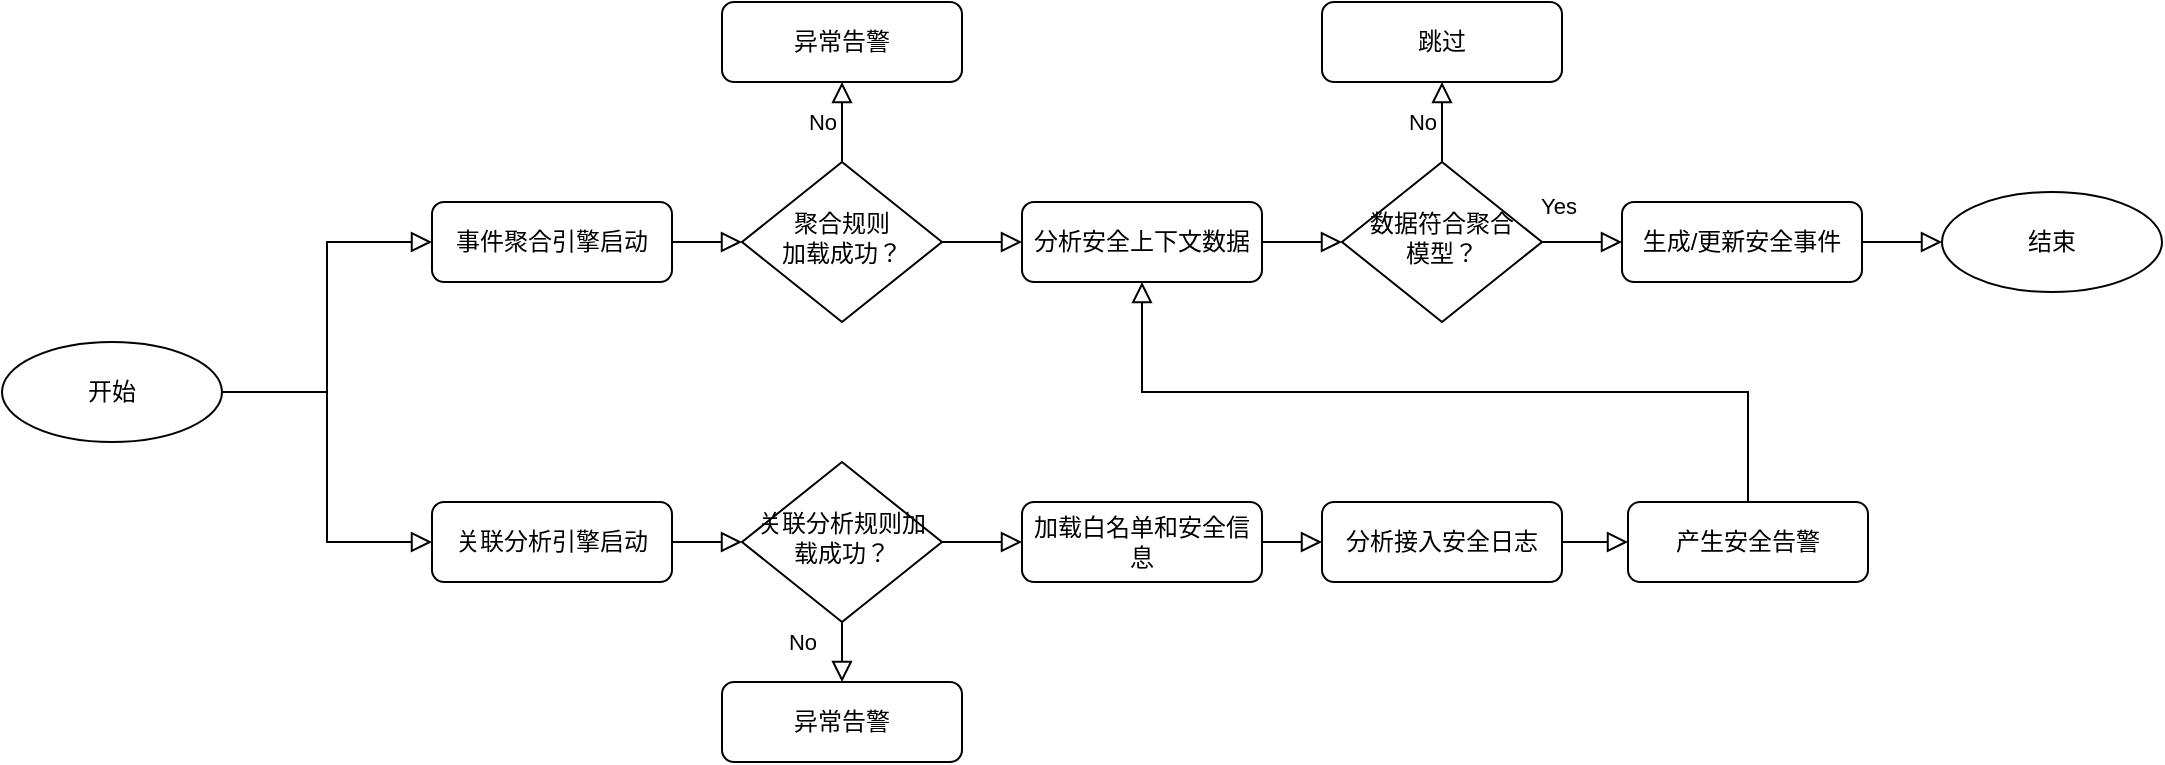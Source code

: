 <mxfile version="17.1.3" type="github">
  <diagram id="C5RBs43oDa-KdzZeNtuy" name="Page-1">
    <mxGraphModel dx="1521" dy="1041" grid="0" gridSize="10" guides="1" tooltips="1" connect="1" arrows="1" fold="1" page="0" pageScale="1" pageWidth="827" pageHeight="1169" math="0" shadow="0">
      <root>
        <mxCell id="WIyWlLk6GJQsqaUBKTNV-0" />
        <mxCell id="WIyWlLk6GJQsqaUBKTNV-1" parent="WIyWlLk6GJQsqaUBKTNV-0" />
        <mxCell id="uLH09OAnESGkZYjh2r8T-12" value="" style="edgeStyle=orthogonalEdgeStyle;rounded=0;orthogonalLoop=1;jettySize=auto;html=1;endArrow=block;endFill=0;labelBackgroundColor=none;endSize=8;strokeWidth=1;shadow=0;" edge="1" parent="WIyWlLk6GJQsqaUBKTNV-1" source="uLH09OAnESGkZYjh2r8T-0" target="uLH09OAnESGkZYjh2r8T-7">
          <mxGeometry relative="1" as="geometry" />
        </mxCell>
        <mxCell id="uLH09OAnESGkZYjh2r8T-0" value="事件聚合引擎启动" style="rounded=1;whiteSpace=wrap;html=1;fontSize=12;glass=0;strokeWidth=1;shadow=0;" vertex="1" parent="WIyWlLk6GJQsqaUBKTNV-1">
          <mxGeometry x="185" y="10" width="120" height="40" as="geometry" />
        </mxCell>
        <mxCell id="uLH09OAnESGkZYjh2r8T-31" value="" style="edgeStyle=orthogonalEdgeStyle;shape=connector;rounded=0;orthogonalLoop=1;jettySize=auto;html=1;shadow=0;labelBackgroundColor=none;fontFamily=Helvetica;fontSize=11;fontColor=default;endArrow=block;endFill=0;endSize=8;strokeColor=default;strokeWidth=1;entryX=0;entryY=0.5;entryDx=0;entryDy=0;" edge="1" parent="WIyWlLk6GJQsqaUBKTNV-1" source="uLH09OAnESGkZYjh2r8T-5" target="uLH09OAnESGkZYjh2r8T-0">
          <mxGeometry relative="1" as="geometry" />
        </mxCell>
        <mxCell id="uLH09OAnESGkZYjh2r8T-5" value="开始" style="ellipse;whiteSpace=wrap;html=1;" vertex="1" parent="WIyWlLk6GJQsqaUBKTNV-1">
          <mxGeometry x="-30" y="80" width="110" height="50" as="geometry" />
        </mxCell>
        <mxCell id="uLH09OAnESGkZYjh2r8T-47" value="" style="edgeStyle=orthogonalEdgeStyle;shape=connector;rounded=0;orthogonalLoop=1;jettySize=auto;html=1;shadow=0;labelBackgroundColor=none;fontFamily=Helvetica;fontSize=11;fontColor=default;endArrow=block;endFill=0;endSize=8;strokeColor=default;strokeWidth=1;" edge="1" parent="WIyWlLk6GJQsqaUBKTNV-1" source="uLH09OAnESGkZYjh2r8T-7" target="uLH09OAnESGkZYjh2r8T-46">
          <mxGeometry relative="1" as="geometry" />
        </mxCell>
        <mxCell id="uLH09OAnESGkZYjh2r8T-7" value="聚合规则&lt;br&gt;加载成功？" style="rhombus;whiteSpace=wrap;html=1;shadow=0;fontFamily=Helvetica;fontSize=12;align=center;strokeWidth=1;spacing=6;spacingTop=-4;" vertex="1" parent="WIyWlLk6GJQsqaUBKTNV-1">
          <mxGeometry x="340" y="-10" width="100" height="80" as="geometry" />
        </mxCell>
        <mxCell id="uLH09OAnESGkZYjh2r8T-8" value="异常告警" style="rounded=1;whiteSpace=wrap;html=1;fontSize=12;glass=0;strokeWidth=1;shadow=0;" vertex="1" parent="WIyWlLk6GJQsqaUBKTNV-1">
          <mxGeometry x="330" y="-90" width="120" height="40" as="geometry" />
        </mxCell>
        <mxCell id="uLH09OAnESGkZYjh2r8T-10" value="No" style="edgeStyle=orthogonalEdgeStyle;rounded=0;html=1;jettySize=auto;orthogonalLoop=1;fontSize=11;endArrow=block;endFill=0;endSize=8;strokeWidth=1;shadow=0;labelBackgroundColor=none;exitX=0.5;exitY=0;exitDx=0;exitDy=0;" edge="1" parent="WIyWlLk6GJQsqaUBKTNV-1" source="uLH09OAnESGkZYjh2r8T-7" target="uLH09OAnESGkZYjh2r8T-8">
          <mxGeometry y="10" relative="1" as="geometry">
            <mxPoint as="offset" />
            <mxPoint x="270" y="390" as="sourcePoint" />
            <mxPoint x="320" y="390" as="targetPoint" />
          </mxGeometry>
        </mxCell>
        <mxCell id="uLH09OAnESGkZYjh2r8T-38" value="" style="edgeStyle=orthogonalEdgeStyle;shape=connector;rounded=0;orthogonalLoop=1;jettySize=auto;html=1;shadow=0;labelBackgroundColor=none;fontFamily=Helvetica;fontSize=11;fontColor=default;endArrow=block;endFill=0;endSize=8;strokeColor=default;strokeWidth=1;" edge="1" parent="WIyWlLk6GJQsqaUBKTNV-1" source="uLH09OAnESGkZYjh2r8T-35" target="uLH09OAnESGkZYjh2r8T-37">
          <mxGeometry relative="1" as="geometry" />
        </mxCell>
        <mxCell id="uLH09OAnESGkZYjh2r8T-35" value="关联分析引擎启动" style="rounded=1;whiteSpace=wrap;html=1;fontSize=12;glass=0;strokeWidth=1;shadow=0;" vertex="1" parent="WIyWlLk6GJQsqaUBKTNV-1">
          <mxGeometry x="185" y="160" width="120" height="40" as="geometry" />
        </mxCell>
        <mxCell id="uLH09OAnESGkZYjh2r8T-36" value="" style="edgeStyle=orthogonalEdgeStyle;shape=connector;rounded=0;orthogonalLoop=1;jettySize=auto;html=1;shadow=0;labelBackgroundColor=none;fontFamily=Helvetica;fontSize=11;fontColor=default;endArrow=block;endFill=0;endSize=8;strokeColor=default;strokeWidth=1;entryX=0;entryY=0.5;entryDx=0;entryDy=0;exitX=1;exitY=0.5;exitDx=0;exitDy=0;" edge="1" parent="WIyWlLk6GJQsqaUBKTNV-1" source="uLH09OAnESGkZYjh2r8T-5" target="uLH09OAnESGkZYjh2r8T-35">
          <mxGeometry relative="1" as="geometry">
            <mxPoint x="100" y="140" as="sourcePoint" />
            <mxPoint x="195" y="40" as="targetPoint" />
          </mxGeometry>
        </mxCell>
        <mxCell id="uLH09OAnESGkZYjh2r8T-40" value="" style="edgeStyle=orthogonalEdgeStyle;shape=connector;rounded=0;orthogonalLoop=1;jettySize=auto;html=1;shadow=0;labelBackgroundColor=none;fontFamily=Helvetica;fontSize=11;fontColor=default;endArrow=block;endFill=0;endSize=8;strokeColor=default;strokeWidth=1;" edge="1" parent="WIyWlLk6GJQsqaUBKTNV-1" source="uLH09OAnESGkZYjh2r8T-37" target="uLH09OAnESGkZYjh2r8T-39">
          <mxGeometry relative="1" as="geometry" />
        </mxCell>
        <mxCell id="uLH09OAnESGkZYjh2r8T-43" value="" style="edgeStyle=orthogonalEdgeStyle;shape=connector;rounded=0;orthogonalLoop=1;jettySize=auto;html=1;shadow=0;labelBackgroundColor=none;fontFamily=Helvetica;fontSize=11;fontColor=default;endArrow=block;endFill=0;endSize=8;strokeColor=default;strokeWidth=1;" edge="1" parent="WIyWlLk6GJQsqaUBKTNV-1" source="uLH09OAnESGkZYjh2r8T-37" target="uLH09OAnESGkZYjh2r8T-61">
          <mxGeometry relative="1" as="geometry">
            <mxPoint x="480" y="180" as="targetPoint" />
          </mxGeometry>
        </mxCell>
        <mxCell id="uLH09OAnESGkZYjh2r8T-37" value="关联分析规则加载成功？" style="rhombus;whiteSpace=wrap;html=1;shadow=0;fontFamily=Helvetica;fontSize=12;align=center;strokeWidth=1;spacing=6;spacingTop=-4;" vertex="1" parent="WIyWlLk6GJQsqaUBKTNV-1">
          <mxGeometry x="340" y="140" width="100" height="80" as="geometry" />
        </mxCell>
        <mxCell id="uLH09OAnESGkZYjh2r8T-39" value="异常告警" style="rounded=1;whiteSpace=wrap;html=1;fontSize=12;glass=0;strokeWidth=1;shadow=0;" vertex="1" parent="WIyWlLk6GJQsqaUBKTNV-1">
          <mxGeometry x="330" y="250" width="120" height="40" as="geometry" />
        </mxCell>
        <mxCell id="uLH09OAnESGkZYjh2r8T-41" value="No" style="text;html=1;align=center;verticalAlign=middle;resizable=0;points=[];autosize=1;strokeColor=none;fillColor=none;fontSize=11;fontFamily=Helvetica;fontColor=default;" vertex="1" parent="WIyWlLk6GJQsqaUBKTNV-1">
          <mxGeometry x="355" y="220" width="30" height="20" as="geometry" />
        </mxCell>
        <mxCell id="uLH09OAnESGkZYjh2r8T-45" value="" style="edgeStyle=orthogonalEdgeStyle;shape=connector;rounded=0;orthogonalLoop=1;jettySize=auto;html=1;shadow=0;labelBackgroundColor=none;fontFamily=Helvetica;fontSize=11;fontColor=default;endArrow=block;endFill=0;endSize=8;strokeColor=default;strokeWidth=1;exitX=1;exitY=0.5;exitDx=0;exitDy=0;" edge="1" parent="WIyWlLk6GJQsqaUBKTNV-1" source="uLH09OAnESGkZYjh2r8T-62" target="uLH09OAnESGkZYjh2r8T-44">
          <mxGeometry relative="1" as="geometry">
            <mxPoint x="600" y="180" as="sourcePoint" />
          </mxGeometry>
        </mxCell>
        <mxCell id="uLH09OAnESGkZYjh2r8T-48" style="edgeStyle=orthogonalEdgeStyle;shape=connector;rounded=0;orthogonalLoop=1;jettySize=auto;html=1;entryX=0.5;entryY=1;entryDx=0;entryDy=0;shadow=0;labelBackgroundColor=none;fontFamily=Helvetica;fontSize=11;fontColor=default;endArrow=block;endFill=0;endSize=8;strokeColor=default;strokeWidth=1;exitX=0.5;exitY=0;exitDx=0;exitDy=0;" edge="1" parent="WIyWlLk6GJQsqaUBKTNV-1" source="uLH09OAnESGkZYjh2r8T-44" target="uLH09OAnESGkZYjh2r8T-46">
          <mxGeometry relative="1" as="geometry" />
        </mxCell>
        <mxCell id="uLH09OAnESGkZYjh2r8T-44" value="产生安全告警" style="rounded=1;whiteSpace=wrap;html=1;fontSize=12;glass=0;strokeWidth=1;shadow=0;" vertex="1" parent="WIyWlLk6GJQsqaUBKTNV-1">
          <mxGeometry x="783" y="160" width="120" height="40" as="geometry" />
        </mxCell>
        <mxCell id="uLH09OAnESGkZYjh2r8T-50" value="" style="edgeStyle=orthogonalEdgeStyle;shape=connector;rounded=0;orthogonalLoop=1;jettySize=auto;html=1;shadow=0;labelBackgroundColor=none;fontFamily=Helvetica;fontSize=11;fontColor=default;endArrow=block;endFill=0;endSize=8;strokeColor=default;strokeWidth=1;" edge="1" parent="WIyWlLk6GJQsqaUBKTNV-1" source="uLH09OAnESGkZYjh2r8T-46" target="uLH09OAnESGkZYjh2r8T-49">
          <mxGeometry relative="1" as="geometry" />
        </mxCell>
        <mxCell id="uLH09OAnESGkZYjh2r8T-46" value="分析安全上下文数据" style="rounded=1;whiteSpace=wrap;html=1;fontSize=12;glass=0;strokeWidth=1;shadow=0;" vertex="1" parent="WIyWlLk6GJQsqaUBKTNV-1">
          <mxGeometry x="480" y="10" width="120" height="40" as="geometry" />
        </mxCell>
        <mxCell id="uLH09OAnESGkZYjh2r8T-52" value="" style="edgeStyle=orthogonalEdgeStyle;shape=connector;rounded=0;orthogonalLoop=1;jettySize=auto;html=1;shadow=0;labelBackgroundColor=none;fontFamily=Helvetica;fontSize=11;fontColor=default;endArrow=block;endFill=0;endSize=8;strokeColor=default;strokeWidth=1;" edge="1" parent="WIyWlLk6GJQsqaUBKTNV-1" source="uLH09OAnESGkZYjh2r8T-49" target="uLH09OAnESGkZYjh2r8T-51">
          <mxGeometry relative="1" as="geometry" />
        </mxCell>
        <mxCell id="uLH09OAnESGkZYjh2r8T-56" value="" style="edgeStyle=orthogonalEdgeStyle;shape=connector;rounded=0;orthogonalLoop=1;jettySize=auto;html=1;shadow=0;labelBackgroundColor=none;fontFamily=Helvetica;fontSize=11;fontColor=default;endArrow=block;endFill=0;endSize=8;strokeColor=default;strokeWidth=1;" edge="1" parent="WIyWlLk6GJQsqaUBKTNV-1" source="uLH09OAnESGkZYjh2r8T-49" target="uLH09OAnESGkZYjh2r8T-54">
          <mxGeometry relative="1" as="geometry" />
        </mxCell>
        <mxCell id="uLH09OAnESGkZYjh2r8T-49" value="数据符合聚合&lt;br&gt;模型？" style="rhombus;whiteSpace=wrap;html=1;shadow=0;fontFamily=Helvetica;fontSize=12;align=center;strokeWidth=1;spacing=6;spacingTop=-4;" vertex="1" parent="WIyWlLk6GJQsqaUBKTNV-1">
          <mxGeometry x="640" y="-10" width="100" height="80" as="geometry" />
        </mxCell>
        <mxCell id="uLH09OAnESGkZYjh2r8T-51" value="跳过" style="rounded=1;whiteSpace=wrap;html=1;fontSize=12;glass=0;strokeWidth=1;shadow=0;" vertex="1" parent="WIyWlLk6GJQsqaUBKTNV-1">
          <mxGeometry x="630" y="-90" width="120" height="40" as="geometry" />
        </mxCell>
        <mxCell id="uLH09OAnESGkZYjh2r8T-53" value="No" style="text;html=1;align=center;verticalAlign=middle;resizable=0;points=[];autosize=1;strokeColor=none;fillColor=none;fontSize=11;fontFamily=Helvetica;fontColor=default;" vertex="1" parent="WIyWlLk6GJQsqaUBKTNV-1">
          <mxGeometry x="665" y="-40" width="30" height="20" as="geometry" />
        </mxCell>
        <mxCell id="uLH09OAnESGkZYjh2r8T-58" value="" style="edgeStyle=orthogonalEdgeStyle;shape=connector;rounded=0;orthogonalLoop=1;jettySize=auto;html=1;shadow=0;labelBackgroundColor=none;fontFamily=Helvetica;fontSize=11;fontColor=default;endArrow=block;endFill=0;endSize=8;strokeColor=default;strokeWidth=1;" edge="1" parent="WIyWlLk6GJQsqaUBKTNV-1" source="uLH09OAnESGkZYjh2r8T-54" target="uLH09OAnESGkZYjh2r8T-57">
          <mxGeometry relative="1" as="geometry" />
        </mxCell>
        <mxCell id="uLH09OAnESGkZYjh2r8T-54" value="生成/更新安全事件" style="rounded=1;whiteSpace=wrap;html=1;fontSize=12;glass=0;strokeWidth=1;shadow=0;" vertex="1" parent="WIyWlLk6GJQsqaUBKTNV-1">
          <mxGeometry x="780" y="10" width="120" height="40" as="geometry" />
        </mxCell>
        <mxCell id="uLH09OAnESGkZYjh2r8T-57" value="结束" style="ellipse;whiteSpace=wrap;html=1;" vertex="1" parent="WIyWlLk6GJQsqaUBKTNV-1">
          <mxGeometry x="940" y="5" width="110" height="50" as="geometry" />
        </mxCell>
        <mxCell id="uLH09OAnESGkZYjh2r8T-59" value="Yes" style="text;html=1;align=center;verticalAlign=middle;resizable=0;points=[];autosize=1;strokeColor=none;fillColor=none;fontSize=11;fontFamily=Helvetica;fontColor=default;" vertex="1" parent="WIyWlLk6GJQsqaUBKTNV-1">
          <mxGeometry x="733" y="3" width="29" height="17" as="geometry" />
        </mxCell>
        <mxCell id="uLH09OAnESGkZYjh2r8T-65" value="" style="edgeStyle=orthogonalEdgeStyle;shape=connector;rounded=0;orthogonalLoop=1;jettySize=auto;html=1;shadow=0;labelBackgroundColor=none;fontFamily=Helvetica;fontSize=11;fontColor=default;endArrow=block;endFill=0;endSize=8;strokeColor=default;strokeWidth=1;" edge="1" parent="WIyWlLk6GJQsqaUBKTNV-1" source="uLH09OAnESGkZYjh2r8T-61" target="uLH09OAnESGkZYjh2r8T-62">
          <mxGeometry relative="1" as="geometry" />
        </mxCell>
        <mxCell id="uLH09OAnESGkZYjh2r8T-61" value="加载白名单和安全信息" style="rounded=1;whiteSpace=wrap;html=1;fontSize=12;glass=0;strokeWidth=1;shadow=0;" vertex="1" parent="WIyWlLk6GJQsqaUBKTNV-1">
          <mxGeometry x="480" y="160" width="120" height="40" as="geometry" />
        </mxCell>
        <mxCell id="uLH09OAnESGkZYjh2r8T-62" value="分析接入安全日志" style="rounded=1;whiteSpace=wrap;html=1;fontSize=12;glass=0;strokeWidth=1;shadow=0;" vertex="1" parent="WIyWlLk6GJQsqaUBKTNV-1">
          <mxGeometry x="630" y="160" width="120" height="40" as="geometry" />
        </mxCell>
      </root>
    </mxGraphModel>
  </diagram>
</mxfile>
